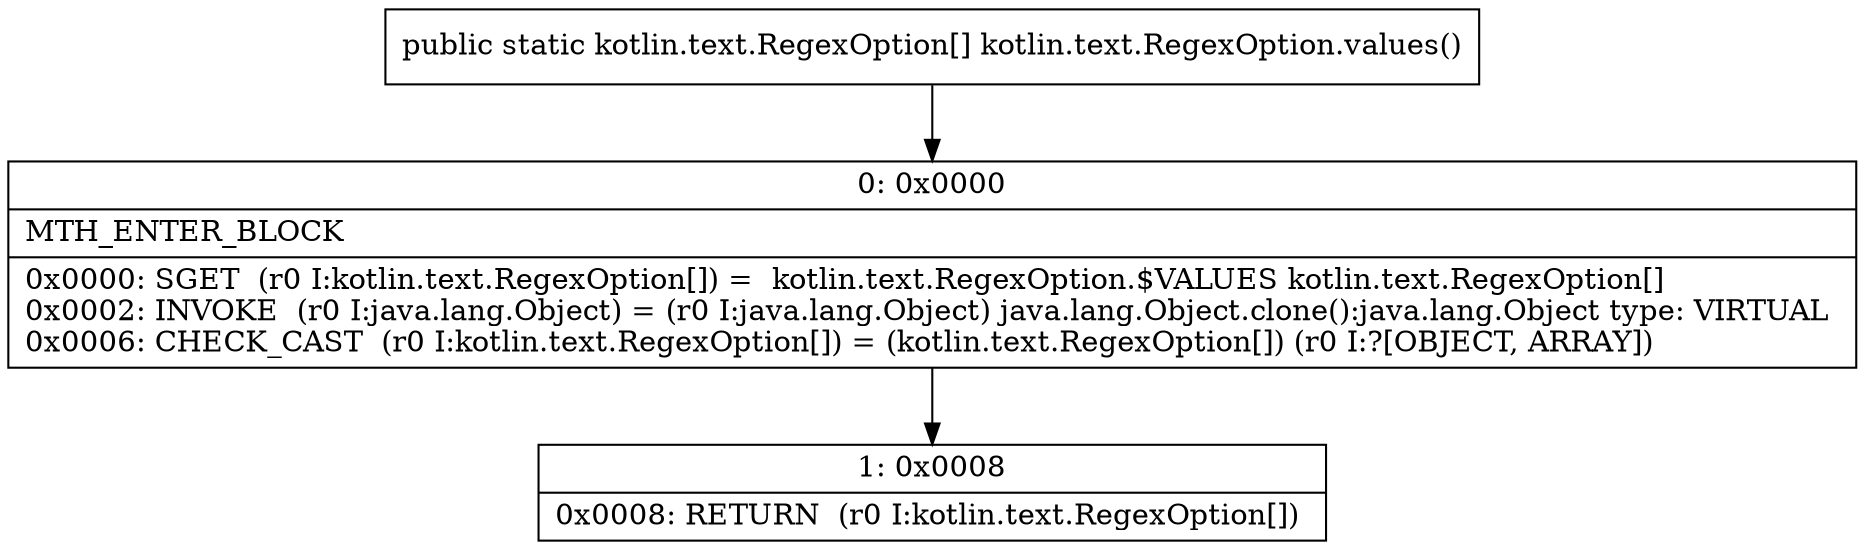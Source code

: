 digraph "CFG forkotlin.text.RegexOption.values()[Lkotlin\/text\/RegexOption;" {
Node_0 [shape=record,label="{0\:\ 0x0000|MTH_ENTER_BLOCK\l|0x0000: SGET  (r0 I:kotlin.text.RegexOption[]) =  kotlin.text.RegexOption.$VALUES kotlin.text.RegexOption[] \l0x0002: INVOKE  (r0 I:java.lang.Object) = (r0 I:java.lang.Object) java.lang.Object.clone():java.lang.Object type: VIRTUAL \l0x0006: CHECK_CAST  (r0 I:kotlin.text.RegexOption[]) = (kotlin.text.RegexOption[]) (r0 I:?[OBJECT, ARRAY]) \l}"];
Node_1 [shape=record,label="{1\:\ 0x0008|0x0008: RETURN  (r0 I:kotlin.text.RegexOption[]) \l}"];
MethodNode[shape=record,label="{public static kotlin.text.RegexOption[] kotlin.text.RegexOption.values() }"];
MethodNode -> Node_0;
Node_0 -> Node_1;
}

